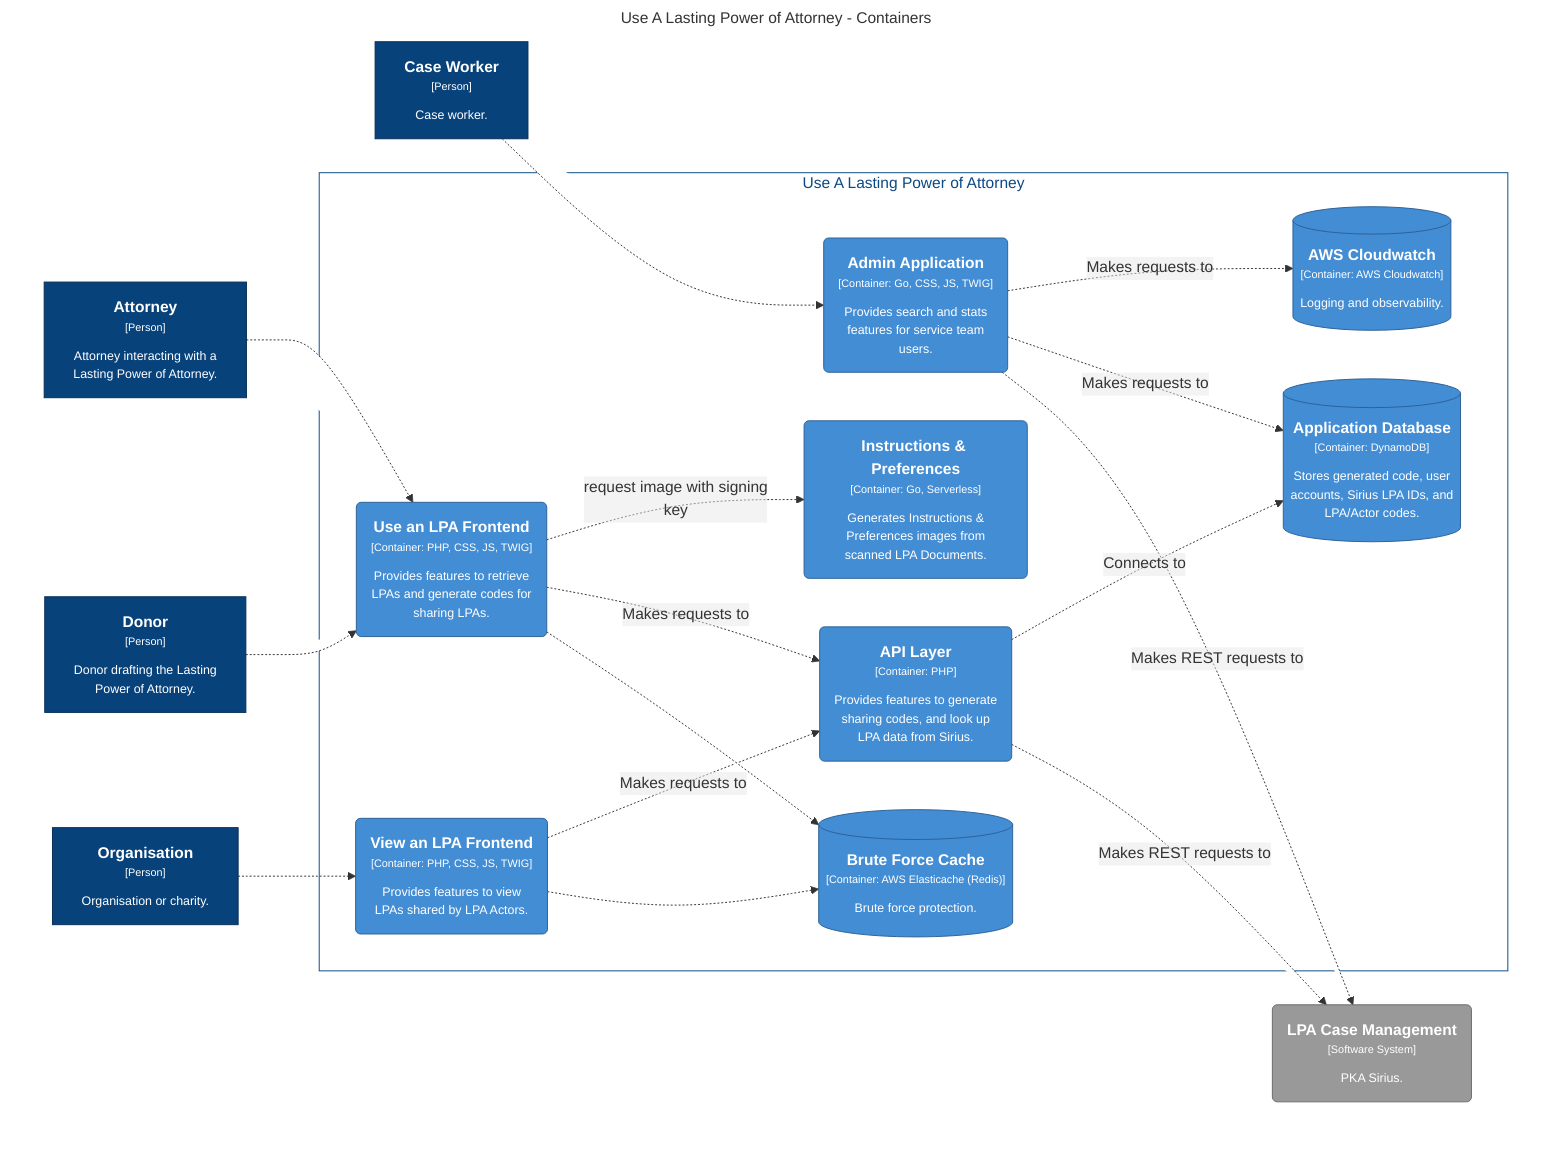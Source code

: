 graph TB
  linkStyle default fill:#ffffff

  subgraph diagram [Use A Lasting Power of Attorney - Containers]
    style diagram fill:#ffffff,stroke:#ffffff

    2["<div style='font-weight: bold'>Attorney</div><div style='font-size: 70%; margin-top: 0px'>[Person]</div><div style='font-size: 80%; margin-top:10px'>Attorney interacting with a<br />Lasting Power of Attorney.</div>"]
    style 2 fill:#08427b,stroke:#052e56,color:#ffffff
    3["<div style='font-weight: bold'>Donor</div><div style='font-size: 70%; margin-top: 0px'>[Person]</div><div style='font-size: 80%; margin-top:10px'>Donor drafting the Lasting<br />Power of Attorney.</div>"]
    style 3 fill:#08427b,stroke:#052e56,color:#ffffff
    5["<div style='font-weight: bold'>Case Worker</div><div style='font-size: 70%; margin-top: 0px'>[Person]</div><div style='font-size: 80%; margin-top:10px'>Case worker.</div>"]
    style 5 fill:#08427b,stroke:#052e56,color:#ffffff
    6["<div style='font-weight: bold'>Organisation</div><div style='font-size: 70%; margin-top: 0px'>[Person]</div><div style='font-size: 80%; margin-top:10px'>Organisation or charity.</div>"]
    style 6 fill:#08427b,stroke:#052e56,color:#ffffff
    7("<div style='font-weight: bold'>LPA Case Management</div><div style='font-size: 70%; margin-top: 0px'>[Software System]</div><div style='font-size: 80%; margin-top:10px'>PKA Sirius.</div>")
    style 7 fill:#999999,stroke:#6b6b6b,color:#ffffff

    subgraph 16 [Use A Lasting Power of Attorney]
      style 16 fill:#ffffff,stroke:#0b4884,color:#0b4884

      17[("<div style='font-weight: bold'>Application Database</div><div style='font-size: 70%; margin-top: 0px'>[Container: DynamoDB]</div><div style='font-size: 80%; margin-top:10px'>Stores generated code, user<br />accounts, Sirius LPA IDs, and<br />LPA/Actor codes.</div>")]
      style 17 fill:#438dd5,stroke:#2e6295,color:#ffffff
      18[("<div style='font-weight: bold'>AWS Cloudwatch</div><div style='font-size: 70%; margin-top: 0px'>[Container: AWS Cloudwatch]</div><div style='font-size: 80%; margin-top:10px'>Logging and observability.</div>")]
      style 18 fill:#438dd5,stroke:#2e6295,color:#ffffff
      19[("<div style='font-weight: bold'>Brute Force Cache</div><div style='font-size: 70%; margin-top: 0px'>[Container: AWS Elasticache (Redis)]</div><div style='font-size: 80%; margin-top:10px'>Brute force protection.</div>")]
      style 19 fill:#438dd5,stroke:#2e6295,color:#ffffff
      20("<div style='font-weight: bold'>API Layer</div><div style='font-size: 70%; margin-top: 0px'>[Container: PHP]</div><div style='font-size: 80%; margin-top:10px'>Provides features to generate<br />sharing codes, and look up<br />LPA data from Sirius.</div>")
      style 20 fill:#438dd5,stroke:#2e6295,color:#ffffff
      36("<div style='font-weight: bold'>View an LPA Frontend</div><div style='font-size: 70%; margin-top: 0px'>[Container: PHP, CSS, JS, TWIG]</div><div style='font-size: 80%; margin-top:10px'>Provides features to view<br />LPAs shared by LPA Actors.</div>")
      style 36 fill:#438dd5,stroke:#2e6295,color:#ffffff
      52("<div style='font-weight: bold'>Use an LPA Frontend</div><div style='font-size: 70%; margin-top: 0px'>[Container: PHP, CSS, JS, TWIG]</div><div style='font-size: 80%; margin-top:10px'>Provides features to retrieve<br />LPAs and generate codes for<br />sharing LPAs.</div>")
      style 52 fill:#438dd5,stroke:#2e6295,color:#ffffff
      68("<div style='font-weight: bold'>Admin Application</div><div style='font-size: 70%; margin-top: 0px'>[Container: Go, CSS, JS, TWIG]</div><div style='font-size: 80%; margin-top:10px'>Provides search and stats<br />features for service team<br />users.</div>")
      style 68 fill:#438dd5,stroke:#2e6295,color:#ffffff
      82("<div style='font-weight: bold'>Instructions & Preferences</div><div style='font-size: 70%; margin-top: 0px'>[Container: Go, Serverless]</div><div style='font-size: 80%; margin-top:10px'>Generates Instructions &<br />Preferences images from<br />scanned LPA Documents.</div>")
      style 82 fill:#438dd5,stroke:#2e6295,color:#ffffff
    end

    68-. "<div>Makes REST requests to</div><div style='font-size: 70%'></div>" .->7
    3-. "<div></div><div style='font-size: 70%'></div>" .->52
    2-. "<div></div><div style='font-size: 70%'></div>" .->52
    6-. "<div></div><div style='font-size: 70%'></div>" .->36
    5-. "<div></div><div style='font-size: 70%'></div>" .->68
    20-. "<div>Makes REST requests to</div><div style='font-size: 70%'></div>" .->7
    20-. "<div>Connects to</div><div style='font-size: 70%'></div>" .->17
    36-. "<div></div><div style='font-size: 70%'></div>" .->19
    36-. "<div>Makes requests to</div><div style='font-size: 70%'></div>" .->20
    52-. "<div></div><div style='font-size: 70%'></div>" .->19
    52-. "<div>Makes requests to</div><div style='font-size: 70%'></div>" .->20
    68-. "<div>Makes requests to</div><div style='font-size: 70%'></div>" .->17
    68-. "<div>Makes requests to</div><div style='font-size: 70%'></div>" .->18
    52-. "<div>request image with signing<br />key</div><div style='font-size: 70%'></div>" .->82
  end